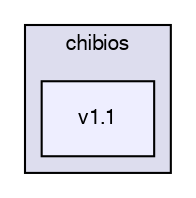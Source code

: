 digraph "sw/airborne/boards/lia/chibios/v1.1" {
  compound=true
  node [ fontsize="10", fontname="FreeSans"];
  edge [ labelfontsize="10", labelfontname="FreeSans"];
  subgraph clusterdir_b627a1701307072237fbfab8c873ed61 {
    graph [ bgcolor="#ddddee", pencolor="black", label="chibios" fontname="FreeSans", fontsize="10", URL="dir_b627a1701307072237fbfab8c873ed61.html"]
  dir_b476cd4aa0b57a8e334c38f96e50596d [shape=box, label="v1.1", style="filled", fillcolor="#eeeeff", pencolor="black", URL="dir_b476cd4aa0b57a8e334c38f96e50596d.html"];
  }
}
